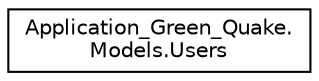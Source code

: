 digraph "Graphical Class Hierarchy"
{
 // LATEX_PDF_SIZE
  edge [fontname="Helvetica",fontsize="10",labelfontname="Helvetica",labelfontsize="10"];
  node [fontname="Helvetica",fontsize="10",shape=record];
  rankdir="LR";
  Node0 [label="Application_Green_Quake.\lModels.Users",height=0.2,width=0.4,color="black", fillcolor="white", style="filled",URL="$class_application___green___quake_1_1_models_1_1_users.html",tooltip=" "];
}
